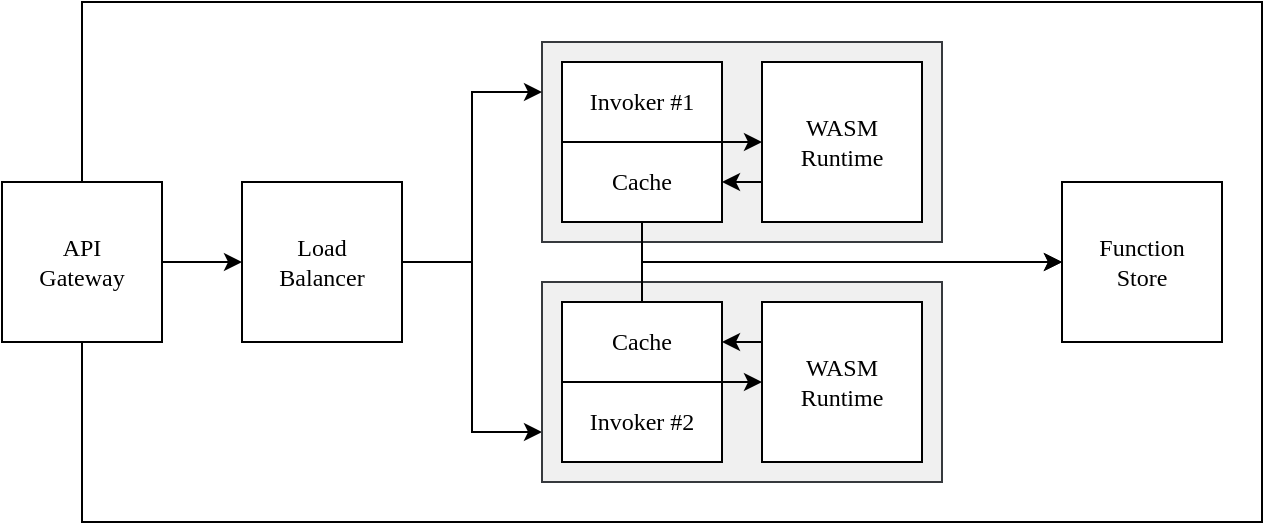 <mxfile version="13.7.9" type="device"><diagram id="k58uWXT8fB6DtH82Debm" name="Page-1"><mxGraphModel dx="771" dy="466" grid="1" gridSize="10" guides="1" tooltips="1" connect="1" arrows="1" fold="1" page="1" pageScale="1" pageWidth="850" pageHeight="1100" math="0" shadow="0"><root><mxCell id="0"/><mxCell id="1" parent="0"/><mxCell id="k-COd4FPM9EjyDDE1vJO-2" value="" style="rounded=0;whiteSpace=wrap;html=1;fontFamily=Linux Biolinum O;" parent="1" vertex="1"><mxGeometry x="200" y="190" width="590" height="260" as="geometry"/></mxCell><mxCell id="k-COd4FPM9EjyDDE1vJO-3" value="" style="rounded=0;whiteSpace=wrap;html=1;strokeColor=#36393d;fillColor=#f0f0f0;fontFamily=Linux Biolinum O;" parent="1" vertex="1"><mxGeometry x="430" y="210" width="200" height="100" as="geometry"/></mxCell><mxCell id="nHMy0Ra3rXzOD1rwKlbO-3" style="edgeStyle=orthogonalEdgeStyle;rounded=0;orthogonalLoop=1;jettySize=auto;html=1;entryX=0;entryY=0.5;entryDx=0;entryDy=0;fontFamily=Linux Biolinum O;" parent="1" source="nHMy0Ra3rXzOD1rwKlbO-1" target="nHMy0Ra3rXzOD1rwKlbO-2" edge="1"><mxGeometry relative="1" as="geometry"/></mxCell><mxCell id="nHMy0Ra3rXzOD1rwKlbO-1" value="&lt;div&gt;API&lt;/div&gt;&lt;div&gt;Gateway&lt;br&gt;&lt;/div&gt;" style="whiteSpace=wrap;html=1;aspect=fixed;fontFamily=Linux Biolinum O;" parent="1" vertex="1"><mxGeometry x="160" y="280" width="80" height="80" as="geometry"/></mxCell><mxCell id="kVto_FSY9gnm2lWFdUT5-3" style="edgeStyle=orthogonalEdgeStyle;rounded=0;orthogonalLoop=1;jettySize=auto;html=1;exitX=1;exitY=0.5;exitDx=0;exitDy=0;entryX=0;entryY=0.75;entryDx=0;entryDy=0;" edge="1" parent="1" source="nHMy0Ra3rXzOD1rwKlbO-2" target="k-COd4FPM9EjyDDE1vJO-7"><mxGeometry relative="1" as="geometry"/></mxCell><mxCell id="kVto_FSY9gnm2lWFdUT5-8" style="edgeStyle=orthogonalEdgeStyle;rounded=0;orthogonalLoop=1;jettySize=auto;html=1;exitX=1;exitY=0.5;exitDx=0;exitDy=0;entryX=0;entryY=0.25;entryDx=0;entryDy=0;" edge="1" parent="1" source="nHMy0Ra3rXzOD1rwKlbO-2" target="k-COd4FPM9EjyDDE1vJO-3"><mxGeometry relative="1" as="geometry"/></mxCell><mxCell id="nHMy0Ra3rXzOD1rwKlbO-2" value="&lt;div&gt;Load&lt;/div&gt;&lt;div&gt;Balancer&lt;/div&gt;" style="whiteSpace=wrap;html=1;aspect=fixed;fontFamily=Linux Biolinum O;" parent="1" vertex="1"><mxGeometry x="280" y="280" width="80" height="80" as="geometry"/></mxCell><mxCell id="k-COd4FPM9EjyDDE1vJO-6" style="edgeStyle=orthogonalEdgeStyle;rounded=0;orthogonalLoop=1;jettySize=auto;html=1;exitX=1;exitY=0.5;exitDx=0;exitDy=0;entryX=0;entryY=0.5;entryDx=0;entryDy=0;fontFamily=Linux Biolinum O;" parent="1" target="k-COd4FPM9EjyDDE1vJO-5" edge="1"><mxGeometry relative="1" as="geometry"><mxPoint x="520" y="260" as="sourcePoint"/></mxGeometry></mxCell><mxCell id="kVto_FSY9gnm2lWFdUT5-12" style="edgeStyle=orthogonalEdgeStyle;rounded=0;orthogonalLoop=1;jettySize=auto;html=1;exitX=0;exitY=0.75;exitDx=0;exitDy=0;entryX=1;entryY=0.5;entryDx=0;entryDy=0;" edge="1" parent="1" source="k-COd4FPM9EjyDDE1vJO-5" target="kVto_FSY9gnm2lWFdUT5-6"><mxGeometry relative="1" as="geometry"/></mxCell><mxCell id="k-COd4FPM9EjyDDE1vJO-5" value="&lt;div&gt;WASM&lt;/div&gt;&lt;div&gt;Runtime&lt;/div&gt;" style="whiteSpace=wrap;html=1;aspect=fixed;fontFamily=Linux Biolinum O;" parent="1" vertex="1"><mxGeometry x="540" y="220" width="80" height="80" as="geometry"/></mxCell><mxCell id="k-COd4FPM9EjyDDE1vJO-7" value="" style="rounded=0;whiteSpace=wrap;html=1;strokeColor=#36393d;fillColor=#f0f0f0;fontFamily=Linux Biolinum O;" parent="1" vertex="1"><mxGeometry x="430" y="330" width="200" height="100" as="geometry"/></mxCell><mxCell id="kVto_FSY9gnm2lWFdUT5-10" style="edgeStyle=orthogonalEdgeStyle;rounded=0;orthogonalLoop=1;jettySize=auto;html=1;exitX=0;exitY=0.25;exitDx=0;exitDy=0;entryX=1;entryY=0.5;entryDx=0;entryDy=0;" edge="1" parent="1" source="k-COd4FPM9EjyDDE1vJO-9" target="kVto_FSY9gnm2lWFdUT5-2"><mxGeometry relative="1" as="geometry"/></mxCell><mxCell id="k-COd4FPM9EjyDDE1vJO-9" value="&lt;div&gt;WASM&lt;/div&gt;&lt;div&gt;Runtime&lt;/div&gt;" style="whiteSpace=wrap;html=1;aspect=fixed;fontFamily=Linux Biolinum O;" parent="1" vertex="1"><mxGeometry x="540" y="340" width="80" height="80" as="geometry"/></mxCell><mxCell id="k-COd4FPM9EjyDDE1vJO-11" value="Function&lt;br&gt;Store" style="whiteSpace=wrap;html=1;aspect=fixed;fontFamily=Linux Biolinum O;" parent="1" vertex="1"><mxGeometry x="690" y="280" width="80" height="80" as="geometry"/></mxCell><mxCell id="kVto_FSY9gnm2lWFdUT5-9" style="edgeStyle=orthogonalEdgeStyle;rounded=0;orthogonalLoop=1;jettySize=auto;html=1;exitX=1;exitY=0;exitDx=0;exitDy=0;entryX=0;entryY=0.5;entryDx=0;entryDy=0;" edge="1" parent="1" source="kVto_FSY9gnm2lWFdUT5-1" target="k-COd4FPM9EjyDDE1vJO-9"><mxGeometry relative="1" as="geometry"/></mxCell><mxCell id="kVto_FSY9gnm2lWFdUT5-1" value="&lt;span style=&quot;font-family: &amp;#34;linux biolinum o&amp;#34;&quot;&gt;Invoker #2&lt;/span&gt;" style="rounded=0;whiteSpace=wrap;html=1;" vertex="1" parent="1"><mxGeometry x="440" y="380" width="80" height="40" as="geometry"/></mxCell><mxCell id="kVto_FSY9gnm2lWFdUT5-4" style="edgeStyle=orthogonalEdgeStyle;rounded=0;orthogonalLoop=1;jettySize=auto;html=1;exitX=0.5;exitY=0;exitDx=0;exitDy=0;entryX=0;entryY=0.5;entryDx=0;entryDy=0;" edge="1" parent="1" source="kVto_FSY9gnm2lWFdUT5-2" target="k-COd4FPM9EjyDDE1vJO-11"><mxGeometry relative="1" as="geometry"/></mxCell><mxCell id="kVto_FSY9gnm2lWFdUT5-2" value="&lt;span style=&quot;font-family: &amp;#34;linux biolinum o&amp;#34;&quot;&gt;Cache&lt;/span&gt;" style="rounded=0;whiteSpace=wrap;html=1;" vertex="1" parent="1"><mxGeometry x="440" y="340" width="80" height="40" as="geometry"/></mxCell><mxCell id="kVto_FSY9gnm2lWFdUT5-5" value="&lt;span style=&quot;font-family: &amp;#34;linux biolinum o&amp;#34;&quot;&gt;Invoker #1&lt;/span&gt;" style="rounded=0;whiteSpace=wrap;html=1;" vertex="1" parent="1"><mxGeometry x="440" y="220" width="80" height="40" as="geometry"/></mxCell><mxCell id="kVto_FSY9gnm2lWFdUT5-7" style="edgeStyle=orthogonalEdgeStyle;rounded=0;orthogonalLoop=1;jettySize=auto;html=1;exitX=0.5;exitY=1;exitDx=0;exitDy=0;entryX=0;entryY=0.5;entryDx=0;entryDy=0;" edge="1" parent="1" source="kVto_FSY9gnm2lWFdUT5-6" target="k-COd4FPM9EjyDDE1vJO-11"><mxGeometry relative="1" as="geometry"/></mxCell><mxCell id="kVto_FSY9gnm2lWFdUT5-6" value="&lt;span style=&quot;font-family: &amp;#34;linux biolinum o&amp;#34;&quot;&gt;Cache&lt;/span&gt;" style="rounded=0;whiteSpace=wrap;html=1;" vertex="1" parent="1"><mxGeometry x="440" y="260" width="80" height="40" as="geometry"/></mxCell></root></mxGraphModel></diagram></mxfile>